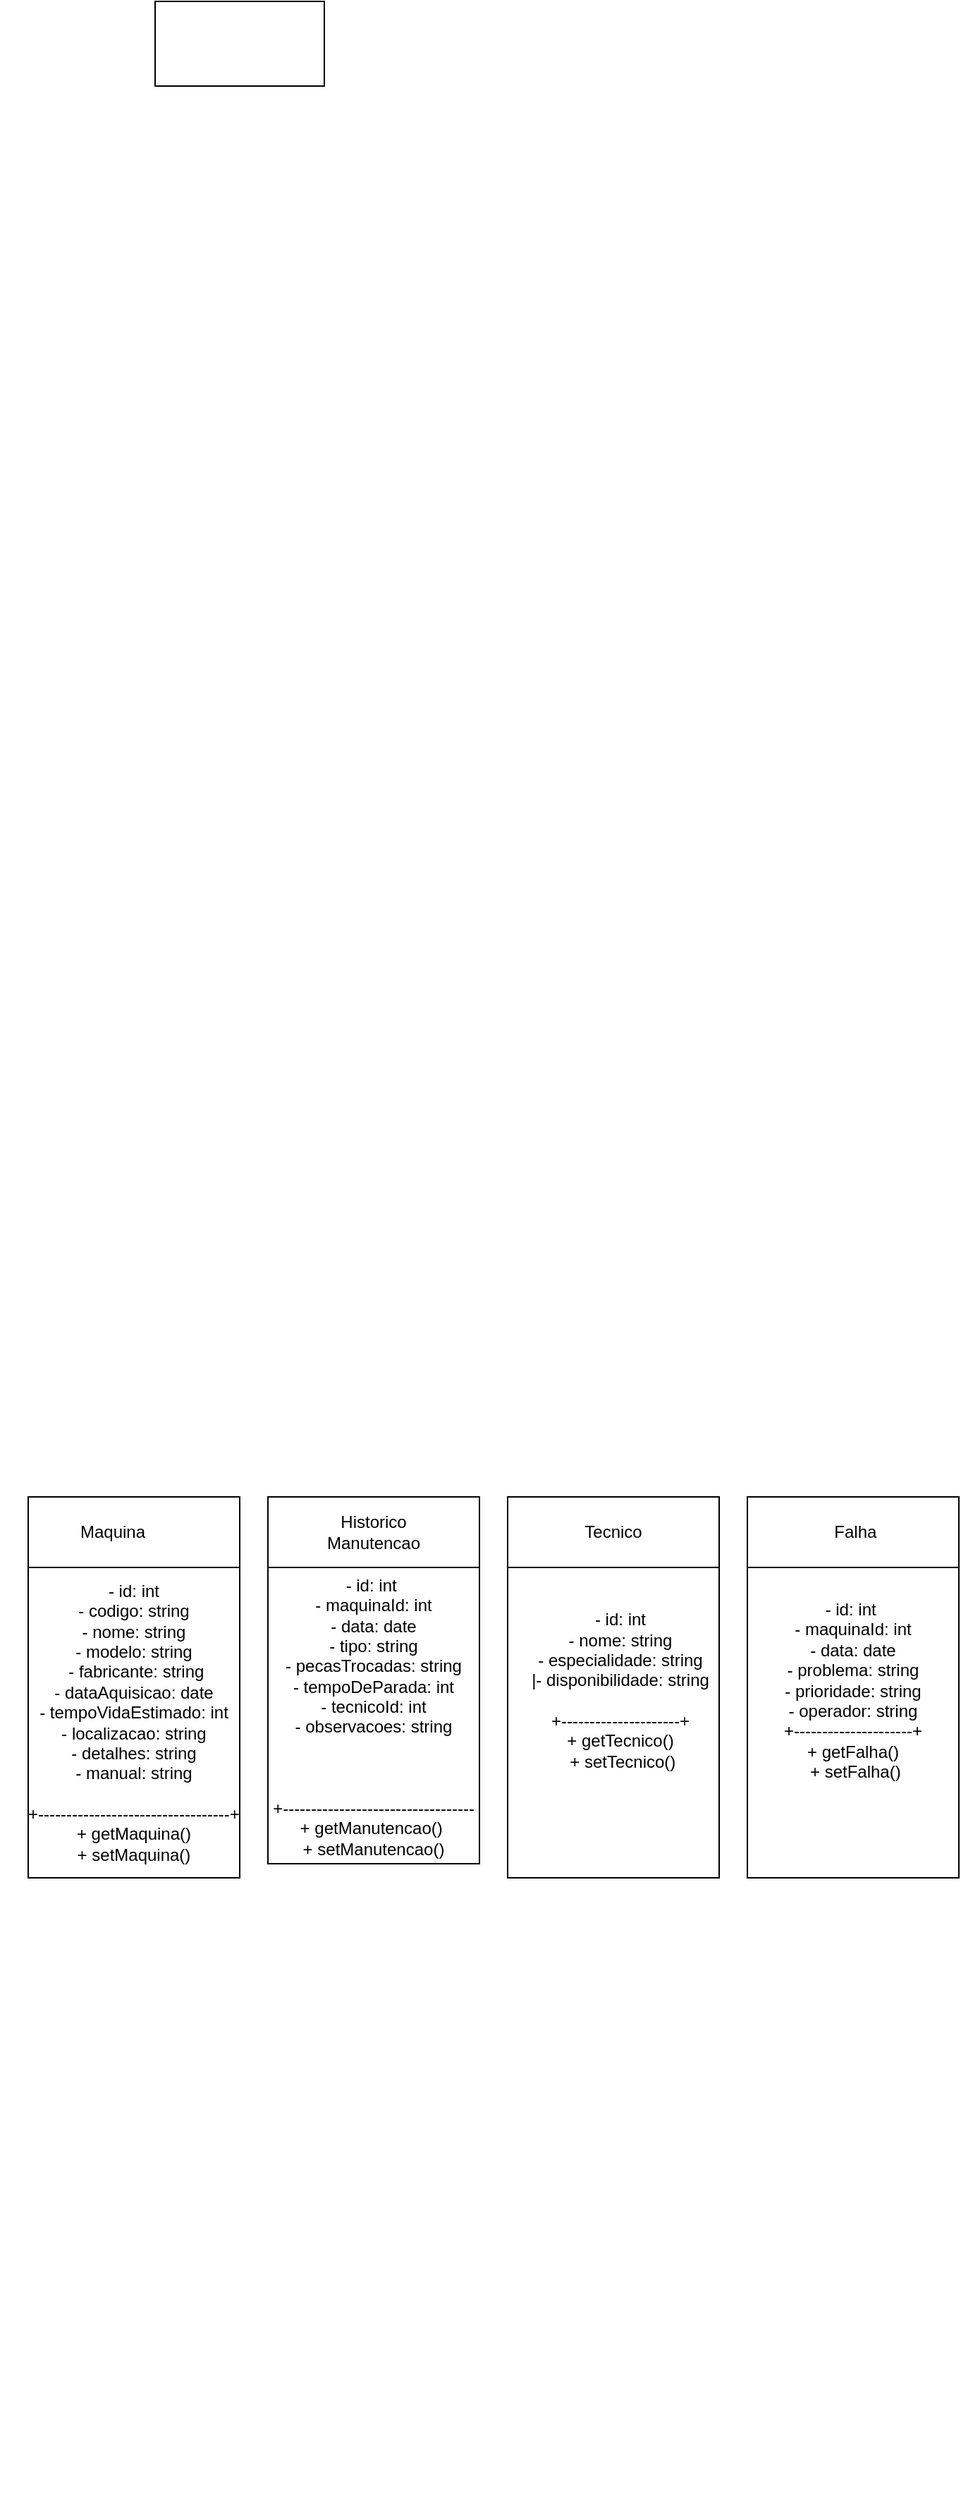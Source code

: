 <mxfile>
    <diagram id="Gkpp9KJA73H9YZ3me1ma" name="Page-1">
        <mxGraphModel dx="675" dy="467" grid="1" gridSize="10" guides="1" tooltips="1" connect="1" arrows="1" fold="1" page="1" pageScale="1" pageWidth="850" pageHeight="1100" math="0" shadow="0">
            <root>
                <mxCell id="0"/>
                <mxCell id="1" parent="0"/>
                <mxCell id="2" value="" style="rounded=0;whiteSpace=wrap;html=1;" parent="1" vertex="1">
                    <mxGeometry x="110" y="50" width="120" height="60" as="geometry"/>
                </mxCell>
                <mxCell id="4" value="" style="rounded=0;whiteSpace=wrap;html=1;" parent="1" vertex="1">
                    <mxGeometry x="20" y="1110" width="150" height="50" as="geometry"/>
                </mxCell>
                <mxCell id="5" value="Maquina " style="text;html=1;strokeColor=none;fillColor=none;align=center;verticalAlign=middle;whiteSpace=wrap;rounded=0;" parent="1" vertex="1">
                    <mxGeometry x="50" y="1120" width="60" height="30" as="geometry"/>
                </mxCell>
                <mxCell id="6" value="" style="rounded=0;whiteSpace=wrap;html=1;" parent="1" vertex="1">
                    <mxGeometry x="20" y="1160" width="150" height="220" as="geometry"/>
                </mxCell>
                <mxCell id="7" value="&amp;nbsp;- id: int&amp;nbsp;&lt;br&gt;&amp;nbsp;- codigo: string&amp;nbsp;&lt;br&gt;&amp;nbsp;- nome: string&amp;nbsp;&lt;br&gt;&amp;nbsp;- modelo: string&amp;nbsp;&lt;br&gt;&amp;nbsp;- fabricante: string&lt;br&gt;&amp;nbsp;- dataAquisicao: date&amp;nbsp;&lt;br&gt;&amp;nbsp;- tempoVidaEstimado: int&amp;nbsp;&lt;br&gt;&amp;nbsp;- localizacao: string&amp;nbsp;&lt;br&gt;&amp;nbsp;- detalhes: string&amp;nbsp;&lt;br&gt;&amp;nbsp;- manual: string&amp;nbsp;&lt;br&gt;&lt;br&gt;+----------------------------------+&lt;br&gt;&amp;nbsp;+ getMaquina()&amp;nbsp;&lt;br&gt;&amp;nbsp;+ setMaquina()&amp;nbsp;" style="text;html=1;strokeColor=none;fillColor=none;align=center;verticalAlign=middle;whiteSpace=wrap;rounded=0;" parent="1" vertex="1">
                    <mxGeometry y="1160" width="190" height="220" as="geometry"/>
                </mxCell>
                <mxCell id="9" value="" style="rounded=0;whiteSpace=wrap;html=1;" parent="1" vertex="1">
                    <mxGeometry x="190" y="1110" width="150" height="50" as="geometry"/>
                </mxCell>
                <mxCell id="10" value=" Historico Manutencao " style="text;html=1;strokeColor=none;fillColor=none;align=center;verticalAlign=middle;whiteSpace=wrap;rounded=0;" parent="1" vertex="1">
                    <mxGeometry x="235" y="1120" width="60" height="30" as="geometry"/>
                </mxCell>
                <mxCell id="11" value="" style="rounded=0;whiteSpace=wrap;html=1;" parent="1" vertex="1">
                    <mxGeometry x="190" y="1160" width="150" height="210" as="geometry"/>
                </mxCell>
                <mxCell id="12" value="&lt;br&gt;&lt;br&gt;&lt;br&gt;&lt;br&gt;&lt;br&gt;- id: int&amp;nbsp;&lt;br&gt;&amp;nbsp;- maquinaId: int&amp;nbsp;&lt;br&gt;&amp;nbsp;- data: date&amp;nbsp;&lt;br&gt;&amp;nbsp;- tipo: string&amp;nbsp;&lt;br&gt;&amp;nbsp;- pecasTrocadas: string&amp;nbsp;&lt;br&gt;&amp;nbsp;- tempoDeParada: int&amp;nbsp;&lt;br&gt;&amp;nbsp;- tecnicoId: int&amp;nbsp;&lt;br&gt;&amp;nbsp;- observacoes: string&amp;nbsp;&lt;br&gt;&lt;br&gt;&lt;br&gt;&lt;br&gt;+----------------------------------&lt;br&gt;+ getManutencao()&amp;nbsp;&lt;br&gt;&amp;nbsp;+ setManutencao()&amp;nbsp;" style="text;html=1;strokeColor=none;fillColor=none;align=center;verticalAlign=middle;whiteSpace=wrap;rounded=0;" parent="1" vertex="1">
                    <mxGeometry x="190" y="1170" width="150" height="120" as="geometry"/>
                </mxCell>
                <mxCell id="13" value="" style="rounded=0;whiteSpace=wrap;html=1;" parent="1" vertex="1">
                    <mxGeometry x="530" y="1110" width="150" height="50" as="geometry"/>
                </mxCell>
                <mxCell id="14" value="&amp;nbsp;Falha" style="text;html=1;strokeColor=none;fillColor=none;align=center;verticalAlign=middle;whiteSpace=wrap;rounded=0;" parent="1" vertex="1">
                    <mxGeometry x="575" y="1120" width="60" height="30" as="geometry"/>
                </mxCell>
                <mxCell id="15" value="" style="rounded=0;whiteSpace=wrap;html=1;" parent="1" vertex="1">
                    <mxGeometry x="530" y="1160" width="150" height="220" as="geometry"/>
                </mxCell>
                <mxCell id="16" value="&lt;br&gt;&lt;br&gt;&lt;br&gt;" style="text;html=1;strokeColor=none;fillColor=none;align=center;verticalAlign=middle;whiteSpace=wrap;rounded=0;" parent="1" vertex="1">
                    <mxGeometry x="20" y="1470" width="150" height="350" as="geometry"/>
                </mxCell>
                <mxCell id="18" value="&lt;br&gt;- id: int&amp;nbsp;&lt;br&gt;&amp;nbsp;- maquinaId: int&amp;nbsp;&lt;br&gt;&amp;nbsp;- data: date&amp;nbsp;&lt;br&gt;&amp;nbsp;- problema: string&amp;nbsp;&lt;br&gt;&amp;nbsp;- prioridade: string&amp;nbsp;&lt;br&gt;&amp;nbsp;- operador: string&amp;nbsp;&lt;br&gt;+---------------------+&lt;br&gt;&amp;nbsp;+ getFalha()&amp;nbsp;&lt;br&gt;&amp;nbsp;+ setFalha()     " style="text;html=1;strokeColor=none;fillColor=none;align=center;verticalAlign=middle;whiteSpace=wrap;rounded=0;" parent="1" vertex="1">
                    <mxGeometry x="530" y="1130" width="150" height="220" as="geometry"/>
                </mxCell>
                <mxCell id="19" value="" style="rounded=0;whiteSpace=wrap;html=1;" parent="1" vertex="1">
                    <mxGeometry x="360" y="1110" width="150" height="50" as="geometry"/>
                </mxCell>
                <mxCell id="20" value=" Tecnico  " style="text;html=1;strokeColor=none;fillColor=none;align=center;verticalAlign=middle;whiteSpace=wrap;rounded=0;" parent="1" vertex="1">
                    <mxGeometry x="405" y="1120" width="60" height="30" as="geometry"/>
                </mxCell>
                <mxCell id="23" value="" style="rounded=0;whiteSpace=wrap;html=1;" parent="1" vertex="1">
                    <mxGeometry x="360" y="1160" width="150" height="220" as="geometry"/>
                </mxCell>
                <mxCell id="24" value="&lt;br&gt;&amp;nbsp;- id: int&amp;nbsp;&lt;br&gt;&amp;nbsp;- nome: string&amp;nbsp;&lt;br&gt;&amp;nbsp;- especialidade: string&amp;nbsp;&lt;br&gt;|- disponibilidade: string&lt;br&gt;&amp;nbsp;&lt;br&gt;+---------------------+&lt;br&gt;&amp;nbsp;+ getTecnico()&amp;nbsp;&lt;br&gt;&amp;nbsp;+ setTecnico() " style="text;html=1;strokeColor=none;fillColor=none;align=center;verticalAlign=middle;whiteSpace=wrap;rounded=0;" parent="1" vertex="1">
                    <mxGeometry x="360" y="1120" width="160" height="240" as="geometry"/>
                </mxCell>
            </root>
        </mxGraphModel>
    </diagram>
</mxfile>